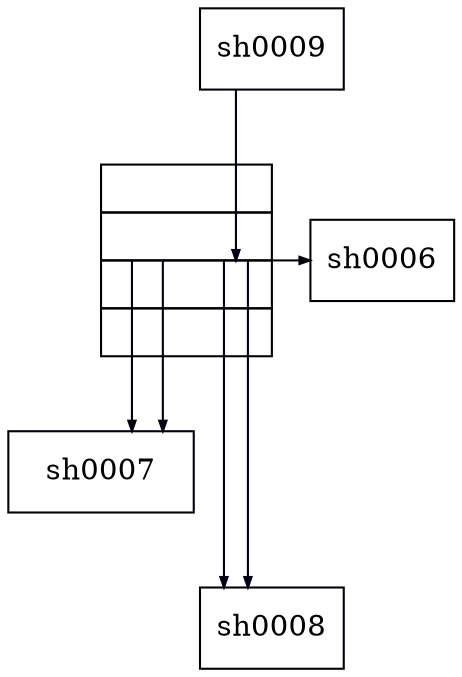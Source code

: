 digraph unix {
splines=ortho
sh0006 [shape=rect,width=0.861111,height=0.543335,color="#000006"];
sh0007 [shape=rect,width=1.236111,height=0.543335,color="#000007"];
sh0008 [shape=rect,width=0.694444,height=0.543335,color="#000008"];
sh0009 [shape=rect,width=0.958333,height=0.543335,color="#000009"];
sh0010 [shape=plain,label=<<TABLE BORDER="0" CELLBORDER="1" CELLSPACING="0" CELLPADDING="0"><TR><TD  FIXEDSIZE="TRUE" WIDTH="82.0" HEIGHT="23"></TD></TR><TR><TD  FIXEDSIZE="TRUE" WIDTH="82.0" HEIGHT="23" PORT="p1"></TD></TR><TR><TD  FIXEDSIZE="TRUE" WIDTH="82.0" HEIGHT="23" PORT="p2"></TD></TR><TR><TD  FIXEDSIZE="TRUE" WIDTH="82.0" HEIGHT="23" PORT="p3"></TD></TR></TABLE>>];

sh0010:p1->sh0006[tailcell="p1",tailport="e",arrowsize=0.5,minlen=0,color="#00000B"];
sh0010:p2->sh0007[tailcell="p2",tailport="w",arrowsize=0.5,minlen=1,color="#00000F"];
sh0010:p2->sh0007[tailcell="p2",tailport="w",arrowsize=0.5,minlen=1,color="#00000F"];
sh0010:p3->sh0008[tailcell="p3",tailport="e",arrowsize=0.5,minlen=2,color="#000013"];
sh0010:p3->sh0008[tailcell="p3",tailport="e",arrowsize=0.5,minlen=2,color="#000013"];
sh0009->sh0010:p2[headcell="p2",headport="e"arrowsize=0.5,minlen=1,color="#000017"];

}
